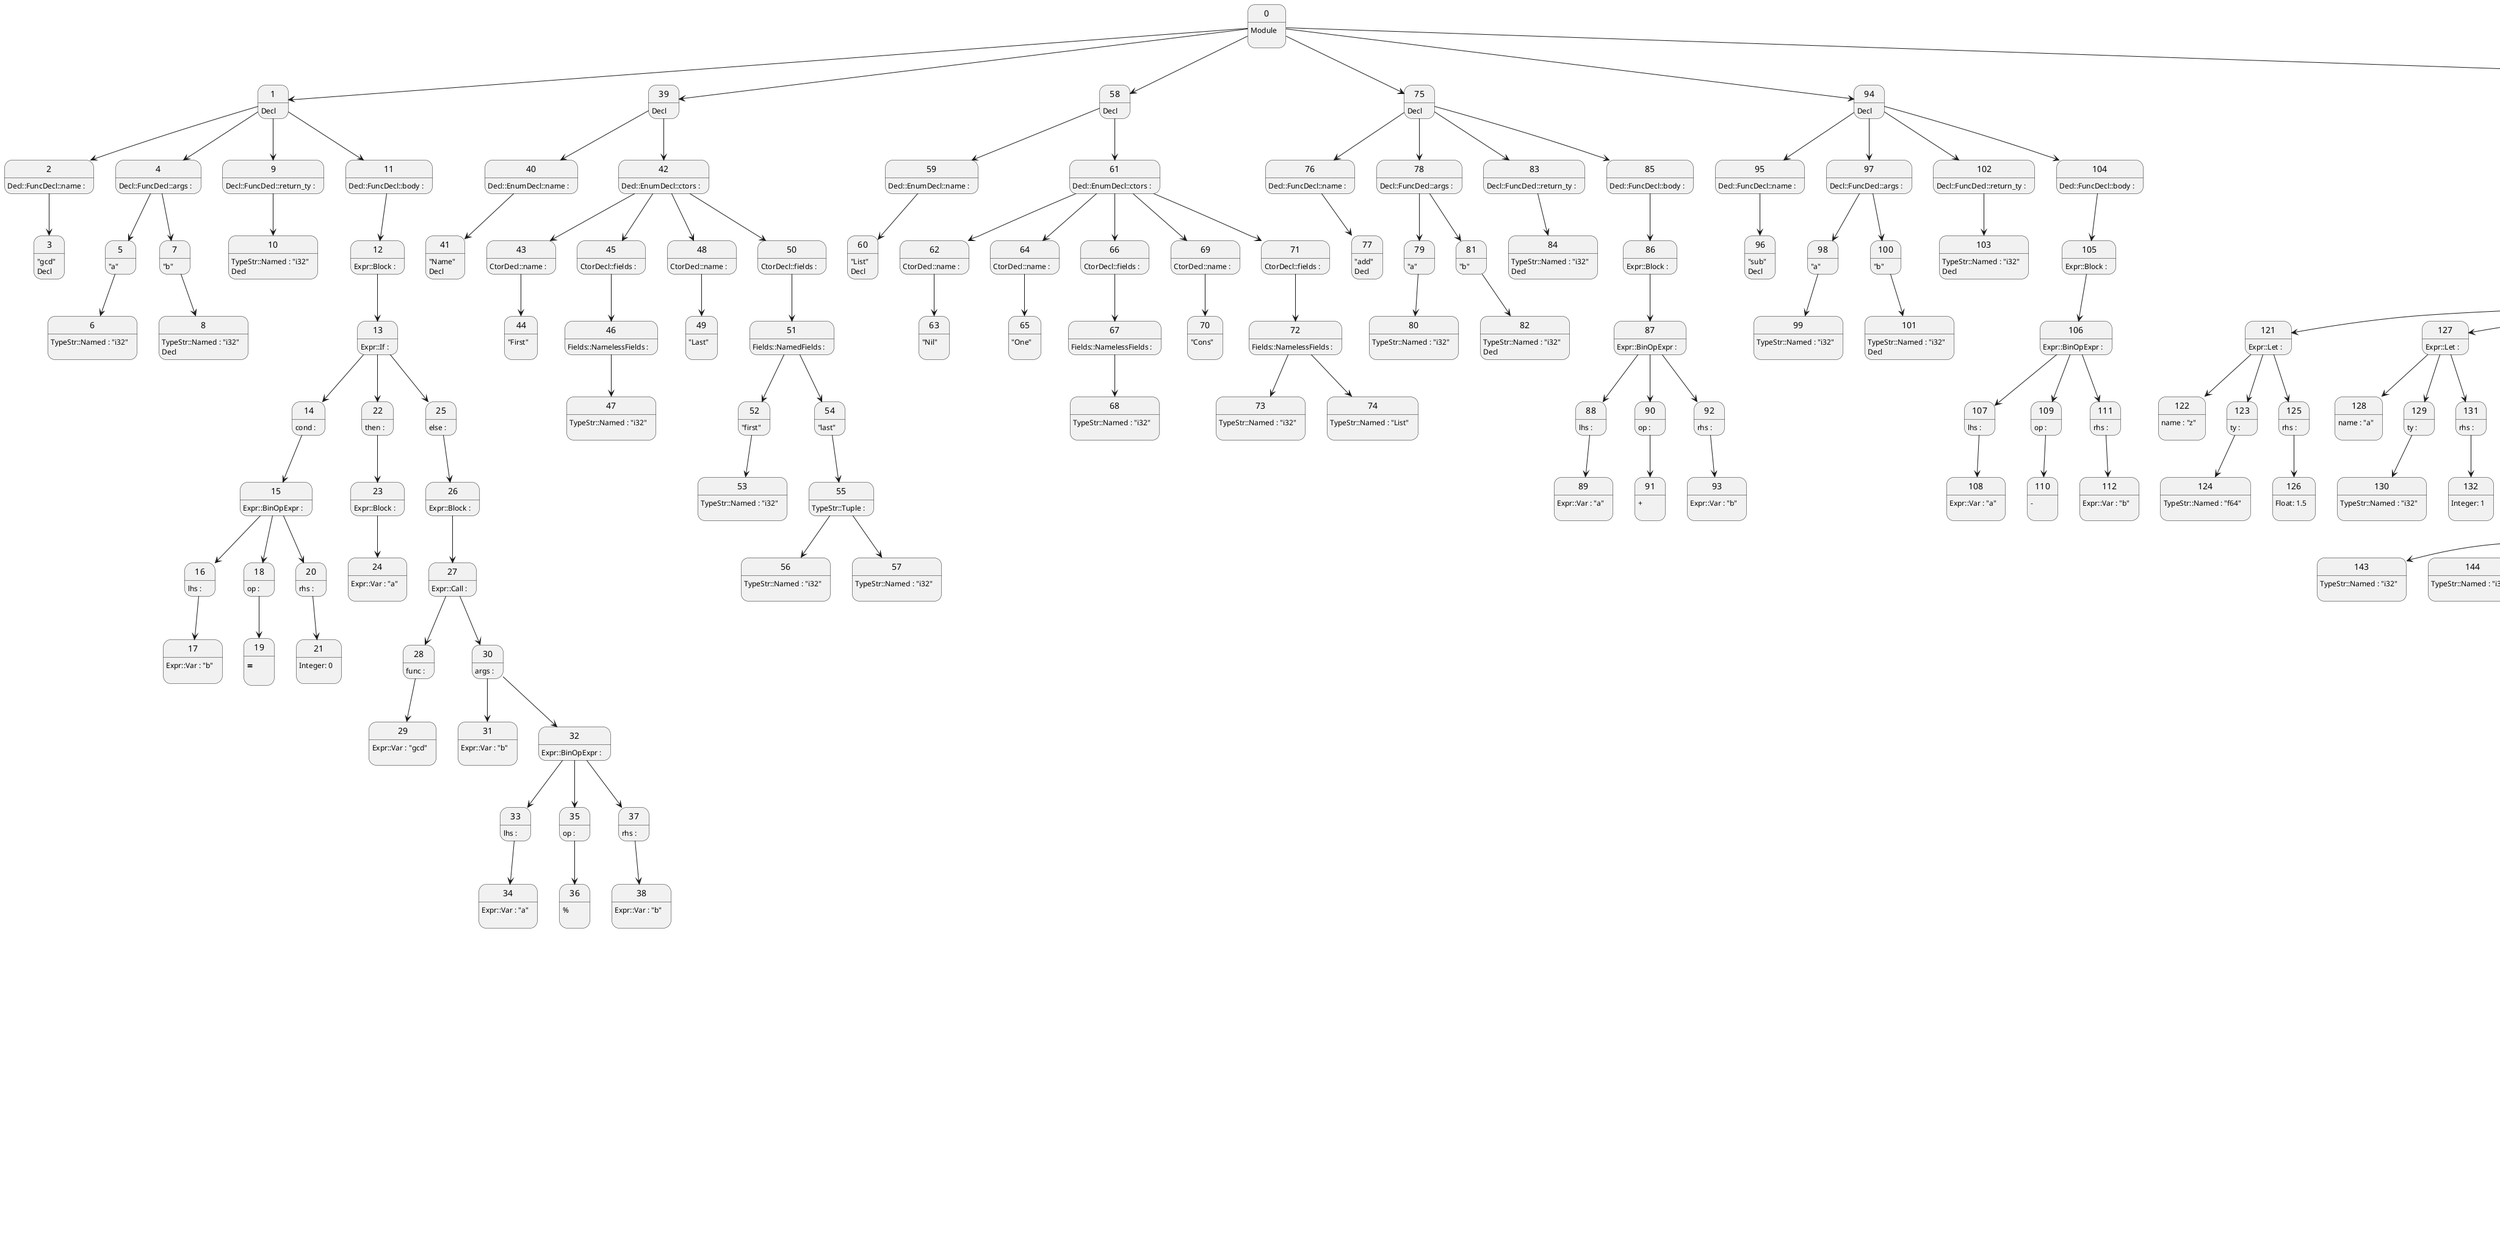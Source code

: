 @startuml AST
0 : Module
0 : 
0 --> 1
1 : Decl
1 --> 2
2 :  Decl::FuncDecl::name : 
2 --> 3
3 : "gcd"
3 : Decl
1 --> 4
4 :  Decl::FuncDecl::args : 
4 --> 5
5 :  "a" 
5 --> 6
6 :  TypeStr::Named : "i32" 
6 : 
4 --> 7
7 :  "b" 
7 --> 8
8 :  TypeStr::Named : "i32" 
8 : Decl
1 --> 9
9 :  Decl::FuncDecl::return_ty : 
9 --> 10
10 :  TypeStr::Named : "i32" 
10 : Decl
1 --> 11
11 :  Decl::FuncDecl::body : 
11 --> 12
12 :  Expr::Block : 
12 --> 13
13 :  Expr::If : 
13 --> 14
14 :  cond : 
14 --> 15
15 :  Expr::BinOpExpr : 
15 --> 16
16 :  lhs : 
16 --> 17
17 :  Expr::Var : "b"
17 : 
15 --> 18
18 :  op : 
18 --> 19
19 : ==
19 : 
15 --> 20
20 :  rhs : 
20 --> 21
21 :  Integer: 0 
21 : 
13 --> 22
22 :  then : 
22 --> 23
23 :  Expr::Block : 
23 --> 24
24 :  Expr::Var : "a"
24 : 
13 --> 25
25 :  else : 
25 --> 26
26 :  Expr::Block : 
26 --> 27
27 :  Expr::Call : 
27 --> 28
28 :  func : 
28 --> 29
29 :  Expr::Var : "gcd"
29 : 
27 --> 30
30 :  args : 
30 --> 31
31 :  Expr::Var : "b"
31 : 
30 --> 32
32 :  Expr::BinOpExpr : 
32 --> 33
33 :  lhs : 
33 --> 34
34 :  Expr::Var : "a"
34 : 
32 --> 35
35 :  op : 
35 --> 36
36 : %
36 : 
32 --> 37
37 :  rhs : 
37 --> 38
38 :  Expr::Var : "b"
38 : 
0 --> 39
39 : Decl
39 --> 40
40 :  Decl::EnumDecl::name : 
40 --> 41
41 : "Name"
41 : Decl
39 --> 42
42 :  Decl::EnumDecl::ctors : 
42 --> 43
43 :  CtorDecl::name : 
43 --> 44
44 : "First"
44 : 
42 --> 45
45 :  CtorDecl::fields : 
45 --> 46
46 :  Fields::NamelessFields : 
46 --> 47
47 :  TypeStr::Named : "i32" 
47 : 
42 --> 48
48 :  CtorDecl::name : 
48 --> 49
49 : "Last"
49 : 
42 --> 50
50 :  CtorDecl::fields : 
50 --> 51
51 :  Fields::NamedFields : 
51 --> 52
52 :  "first"  
52 --> 53
53 :  TypeStr::Named : "i32" 
53 : 
51 --> 54
54 :  "last"  
54 --> 55
55 :  TypeStr::Tuple : 
55 --> 56
56 :  TypeStr::Named : "i32" 
56 : 
55 --> 57
57 :  TypeStr::Named : "i32" 
57 : 
0 --> 58
58 : Decl
58 --> 59
59 :  Decl::EnumDecl::name : 
59 --> 60
60 : "List"
60 : Decl
58 --> 61
61 :  Decl::EnumDecl::ctors : 
61 --> 62
62 :  CtorDecl::name : 
62 --> 63
63 : "Nil"
63 : 
61 --> 64
64 :  CtorDecl::name : 
64 --> 65
65 : "One"
65 : 
61 --> 66
66 :  CtorDecl::fields : 
66 --> 67
67 :  Fields::NamelessFields : 
67 --> 68
68 :  TypeStr::Named : "i32" 
68 : 
61 --> 69
69 :  CtorDecl::name : 
69 --> 70
70 : "Cons"
70 : 
61 --> 71
71 :  CtorDecl::fields : 
71 --> 72
72 :  Fields::NamelessFields : 
72 --> 73
73 :  TypeStr::Named : "i32" 
73 : 
72 --> 74
74 :  TypeStr::Named : "List" 
74 : 
0 --> 75
75 : Decl
75 --> 76
76 :  Decl::FuncDecl::name : 
76 --> 77
77 : "add"
77 : Decl
75 --> 78
78 :  Decl::FuncDecl::args : 
78 --> 79
79 :  "a" 
79 --> 80
80 :  TypeStr::Named : "i32" 
80 : 
78 --> 81
81 :  "b" 
81 --> 82
82 :  TypeStr::Named : "i32" 
82 : Decl
75 --> 83
83 :  Decl::FuncDecl::return_ty : 
83 --> 84
84 :  TypeStr::Named : "i32" 
84 : Decl
75 --> 85
85 :  Decl::FuncDecl::body : 
85 --> 86
86 :  Expr::Block : 
86 --> 87
87 :  Expr::BinOpExpr : 
87 --> 88
88 :  lhs : 
88 --> 89
89 :  Expr::Var : "a"
89 : 
87 --> 90
90 :  op : 
90 --> 91
91 : +
91 : 
87 --> 92
92 :  rhs : 
92 --> 93
93 :  Expr::Var : "b"
93 : 
0 --> 94
94 : Decl
94 --> 95
95 :  Decl::FuncDecl::name : 
95 --> 96
96 : "sub"
96 : Decl
94 --> 97
97 :  Decl::FuncDecl::args : 
97 --> 98
98 :  "a" 
98 --> 99
99 :  TypeStr::Named : "i32" 
99 : 
97 --> 100
100 :  "b" 
100 --> 101
101 :  TypeStr::Named : "i32" 
101 : Decl
94 --> 102
102 :  Decl::FuncDecl::return_ty : 
102 --> 103
103 :  TypeStr::Named : "i32" 
103 : Decl
94 --> 104
104 :  Decl::FuncDecl::body : 
104 --> 105
105 :  Expr::Block : 
105 --> 106
106 :  Expr::BinOpExpr : 
106 --> 107
107 :  lhs : 
107 --> 108
108 :  Expr::Var : "a"
108 : 
106 --> 109
109 :  op : 
109 --> 110
110 : -
110 : 
106 --> 111
111 :  rhs : 
111 --> 112
112 :  Expr::Var : "b"
112 : 
0 --> 113
113 : Decl
113 --> 114
114 :  Decl::FuncDecl::name : 
114 --> 115
115 : "main"
115 : Decl
113 --> 116
116 :  Decl::FuncDecl::args : 
116 : Decl
113 --> 117
117 :  Decl::FuncDecl::return_ty : 
117 --> 118
118 :  TypeStr::Named : "i32" 
118 : Decl
113 --> 119
119 :  Decl::FuncDecl::body : 
119 --> 120
120 :  Expr::Block : 
120 --> 121
121 :  Expr::Let : 
121 --> 122
122 :  name : "z"
122 : 
121 --> 123
123 :  ty : 
123 --> 124
124 :  TypeStr::Named : "f64" 
124 : 
121 --> 125
125 :  rhs : 
125 --> 126
126 :  Float: 1.5 
126 : 
120 --> 127
127 :  Expr::Let : 
127 --> 128
128 :  name : "a"
128 : 
127 --> 129
129 :  ty : 
129 --> 130
130 :  TypeStr::Named : "i32" 
130 : 
127 --> 131
131 :  rhs : 
131 --> 132
132 :  Integer: 1 
132 : 
120 --> 133
133 :  Expr::Let : 
133 --> 134
134 :  name : "b"
134 : 
133 --> 135
135 :  ty : 
135 --> 136
136 :  TypeStr::Named : "i32" 
136 : 
133 --> 137
137 :  rhs : 
137 --> 138
138 :  Integer: 2 
138 : 
120 --> 139
139 :  Expr::Let : 
139 --> 140
140 :  name : "c"
140 : 
139 --> 141
141 :  ty : 
141 --> 142
142 :  TypeStr::Tuple : 
142 --> 143
143 :  TypeStr::Named : "i32" 
143 : 
142 --> 144
144 :  TypeStr::Named : "i32" 
144 : 
142 --> 145
145 :  TypeStr::Named : "i32" 
145 : 
139 --> 146
146 :  rhs : 
146 --> 147
147 :  Expr::Tuple : 
147 --> 148
148 :  Integer: 1 
148 : 
147 --> 149
149 :  Integer: 2 
149 : 
147 --> 150
150 :  Integer: 3 
150 : 
120 --> 151
151 :  Expr::Let : 
151 --> 152
152 :  name : "d"
152 : 
151 --> 153
153 :  ty : 
153 --> 154
154 :  TypeStr::Array : 
154 --> 155
155 :  TypeStr::Named : "i32" 
155 : 
151 --> 156
156 :  rhs : 
156 --> 157
157 :  Expr::Array :
157 --> 158
158 :  Integer: 1 
158 : 
157 --> 159
159 :  Integer: 2 
159 : 
157 --> 160
160 :  Integer: 3 
160 : 
120 --> 161
161 :  Expr::Let : 
161 --> 162
162 :  name : "f"
162 : 
161 --> 163
163 :  ty : 
163 --> 164
164 :  TyprRef::Func : 
164 --> 165
165 :  Vec :
165 --> 166
166 :  TypeStr::Named : "i32" 
166 : 
165 --> 167
167 :  TypeStr::Named : "i32" 
167 : 
164 --> 168
168 :  TypeStr::Named : "i32" 
168 : 
161 --> 169
169 :  rhs : 
169 --> 170
170 :  Expr::Var : "sub"
170 : 
120 --> 171
171 :  Expr::Let : 
171 --> 172
172 :  name : "g"
172 : 
171 --> 173
173 :  ty : 
173 --> 174
174 :  TyprRef::Func : 
174 --> 175
175 :  Vec :
175 --> 176
176 :  TypeStr::Named : "i32" 
176 : 
175 --> 177
177 :  TypeStr::Named : "i32" 
177 : 
174 --> 178
178 :  TypeStr::Named : "i32" 
178 : 
171 --> 179
179 :  rhs : 
179 --> 180
180 : Expr::Closure : 
180 --> 181
181 :  args : 
181 --> 182
182 : 
182 --> 183
183 : arg_name : "a"
183 :  
182 --> 184
184 :  TypeStr::Named : "i32" 
184 : 
181 --> 185
185 : 
185 --> 186
186 : arg_name : "b"
186 :  
185 --> 187
187 :  TypeStr::Named : "i32" 
187 : 
180 --> 188
188 :  return_ty : 
188 --> 189
189 :  TypeStr::Named : "i32" 
189 : 
180 --> 190
190 :  body : 
190 --> 191
191 :  Expr::Block : 
191 --> 192
192 :  Expr::BinOpExpr : 
192 --> 193
193 :  lhs : 
193 --> 194
194 :  Expr::Var : "a"
194 : 
192 --> 195
195 :  op : 
195 --> 196
196 : +
196 : 
192 --> 197
197 :  rhs : 
197 --> 198
198 :  Expr::Var : "b"
198 : 
120 --> 199
199 :  Expr::Let : 
199 --> 200
200 :  name : "t"
200 : 
199 --> 201
201 :  ty : 
201 --> 202
202 :  TypeStr::Tuple : 
202 --> 203
203 :  TypeStr::Tuple : 
203 --> 204
204 :  TypeStr::Named : "i32" 
204 : 
203 --> 205
205 :  TypeStr::Named : "i32" 
205 : 
202 --> 206
206 :  TypeStr::Named : "i32" 
206 : 
199 --> 207
207 :  rhs : 
207 --> 208
208 :  Expr::Tuple : 
208 --> 209
209 :  Expr::Tuple : 
209 --> 210
210 :  Integer: 1 
210 : 
209 --> 211
211 :  Integer: 2 
211 : 
208 --> 212
212 :  Integer: 3 
212 : 
120 --> 213
213 :  Expr::Let : 
213 --> 214
214 :  name : "e"
214 : 
213 --> 215
215 :  ty : 
215 --> 216
216 :  TypeStr::Array : 
216 --> 217
217 :  TypeStr::Named : "i32" 
217 : 
213 --> 218
218 :  rhs : 
218 --> 219
219 :  Expr::Var : "d"
219 : 
120 --> 220
220 :  Expr::Let : 
220 --> 221
221 :  name : "c"
221 : 
220 --> 222
222 :  ty : 
222 --> 223
223 :  TypeStr::Named : "i32" 
223 : 
220 --> 224
224 :  rhs : 
224 --> 225
225 :  Expr::Call : 
225 --> 226
226 :  func : 
226 --> 227
227 :  Expr::Var : "add"
227 : 
225 --> 228
228 :  args : 
228 --> 229
229 :  Expr::Var : "a"
229 : 
228 --> 230
230 :  Expr::Var : "b"
230 : 
120 --> 231
231 :  Expr::If : 
231 --> 232
232 :  cond : 
232 --> 233
233 :  Expr::BinOpExpr : 
233 --> 234
234 :  lhs : 
234 --> 235
235 :  Expr::Var : "a"
235 : 
233 --> 236
236 :  op : 
236 --> 237
237 : >
237 : 
233 --> 238
238 :  rhs : 
238 --> 239
239 :  Expr::Var : "b"
239 : 
231 --> 240
240 :  then : 
240 --> 241
241 :  Expr::Block : 
241 --> 242
242 :  Expr::Var : "a"
242 : 
231 --> 243
243 :  else : 
243 --> 244
244 :  Expr::If : 
244 --> 245
245 :  cond : 
245 --> 246
246 :  Expr::BinOpExpr : 
246 --> 247
247 :  lhs : 
247 --> 248
248 :  Expr::Var : "a"
248 : 
246 --> 249
249 :  op : 
249 --> 250
250 : <
250 : 
246 --> 251
251 :  rhs : 
251 --> 252
252 :  Expr::Var : "b"
252 : 
244 --> 253
253 :  then : 
253 --> 254
254 :  Expr::Block : 
254 --> 255
255 :  Expr::Var : "b"
255 : 
244 --> 256
256 :  else : 
256 --> 257
257 :  Expr::If : 
257 --> 258
258 :  cond : 
258 --> 259
259 :  Expr::BinOpExpr : 
259 --> 260
260 :  lhs : 
260 --> 261
261 :  Expr::Var : "a"
261 : 
259 --> 262
262 :  op : 
262 --> 263
263 : ==
263 : 
259 --> 264
264 :  rhs : 
264 --> 265
265 :  Expr::Var : "b"
265 : 
257 --> 266
266 :  then : 
266 --> 267
267 :  Expr::Block : 
267 --> 268
268 :  Expr::Var : "c"
268 : 
257 --> 269
269 :  else : 
269 --> 270
270 :  Expr::Block : 
270 --> 271
271 :  Expr::Var : "a"
271 : 
120 --> 272
272 :  Expr::If : 
272 --> 273
273 :  cond : 
273 --> 274
274 :  Expr::BinOpExpr : 
274 --> 275
275 :  lhs : 
275 --> 276
276 :  Expr::Var : "a"
276 : 
274 --> 277
277 :  op : 
277 --> 278
278 : <
278 : 
274 --> 279
279 :  rhs : 
279 --> 280
280 :  Expr::Var : "b"
280 : 
272 --> 281
281 :  then : 
281 --> 282
282 :  Expr::Block : 
282 --> 283
283 :  Expr::Var : "a"
283 : 
120 --> 284
284 :  Expr::Let : 
284 --> 285
285 :  name : "d"
285 : 
284 --> 286
286 :  ty : 
286 --> 287
287 :  TypeStr::Named : "Name" 
287 : 
284 --> 288
288 :  rhs : 
288 --> 289
289 :  Expr::Ctor : 
289 --> 290
290 :  ty_name : 
290 --> 291
291 : "Name"
291 :  
289 --> 292
292 :  name : 
292 --> 293
293 : "First"
293 : 
289 --> 294
294 :  Exprfields : 
294 --> 295
295 :  NamelessFields : 
295 --> 296
296 :  Integer: 123 
296 : 
120 --> 297
297 :  Expr::Let : 
297 --> 298
298 :  name : "first"
298 : 
297 --> 299
299 :  ty : 
299 --> 300
300 :  TypeStr::Named : "i32" 
300 : 
297 --> 301
301 :  rhs : 
301 --> 302
302 :  Integer: 1 
302 : 
120 --> 303
303 :  Expr::Let : 
303 --> 304
304 :  name : "last"
304 : 
303 --> 305
305 :  ty : 
305 --> 306
306 :  TypeStr::Tuple : 
306 --> 307
307 :  TypeStr::Named : "i32" 
307 : 
306 --> 308
308 :  TypeStr::Named : "i32" 
308 : 
303 --> 309
309 :  rhs : 
309 --> 310
310 :  Expr::Tuple : 
310 --> 311
311 :  Integer: 2 
311 : 
310 --> 312
312 :  Integer: 3 
312 : 
120 --> 313
313 :  Expr::Let : 
313 --> 314
314 :  name : "f"
314 : 
313 --> 315
315 :  ty : 
315 --> 316
316 :  TypeStr::Named : "Name" 
316 : 
313 --> 317
317 :  rhs : 
317 --> 318
318 :  Expr::Ctor : 
318 --> 319
319 :  ty_name : 
319 --> 320
320 : "Name"
320 :  
318 --> 321
321 :  name : 
321 --> 322
322 : "Last"
322 : 
318 --> 323
323 :  Exprfields : 
323 --> 324
324 :  NamedFields : 
324 --> 325
325 :  name : "first"   
325 : 
324 --> 326
326 :  name : "last"  
326 --> 327
327 :  Expr::Var : "last"
327 : 
120 --> 328
328 :  Expr::Match : 
328 --> 329
329 :  expr : 
329 --> 330
330 :  Expr::Var : "f"
330 : 
328 --> 331
331 :  arms : 
331 --> 332
332 :  MatchArm : 
332 --> 333
333 :  MatchArm::pattern : 
333 --> 334
334 :  Pattern : 
334 --> 335
335 :  Pattern::Ctor : 
335 --> 336
336 :  ty_name : "Name" 
336 : 
335 --> 337
337 :  name : "First" 
337 : 
335 --> 338
338 :  NamelessFields : 
338 --> 339
339 :  Pattern : 
339 --> 340
340 :  Pattern::Var : 
340 --> 341
341 :  Expr::Var : "a"
341 : 
332 --> 342
342 :  MatchArm::expr : 
342 --> 343
343 :  Expr::Var : "a"
343 : 
331 --> 344
344 :  MatchArm : 
344 --> 345
345 :  MatchArm::pattern : 
345 --> 346
346 :  Pattern : 
346 --> 347
347 :  Pattern::Ctor : 
347 --> 348
348 :  ty_name : "Name" 
348 : 
347 --> 349
349 :  name : "Last" 
349 : 
347 --> 350
350 :  NamedFields : 
350 --> 351
351 : name : "first"
351 : 
350 --> 352
352 : name : "last"
352 : 
350 --> 353
353 :  Pattern : 
353 --> 354
354 :  Pattern::Tuple : 
354 --> 355
355 :  Pattern : 
355 --> 356
356 :  Pattern::Lit : 
356 --> 357
357 :  Integer: 1 
357 : 
354 --> 358
358 :  Pattern : 
358 --> 359
359 :  Pattern::Var : 
359 --> 360
360 :  Expr::Var : "b"
360 : 
344 --> 361
361 :  MatchArm::expr : 
361 --> 362
362 :  Expr::BinOpExpr : 
362 --> 363
363 :  lhs : 
363 --> 364
364 :  Expr::BinOpExpr : 
364 --> 365
365 :  lhs : 
365 --> 366
366 :  Expr::Var : "a"
366 : 
364 --> 367
367 :  op : 
367 --> 368
368 : +
368 : 
364 --> 369
369 :  rhs : 
369 --> 370
370 :  Expr::Var : "b"
370 : 
362 --> 371
371 :  op : 
371 --> 372
372 : +
372 : 
362 --> 373
373 :  rhs : 
373 --> 374
374 :  Expr::Var : "first"
374 : 
331 --> 375
375 :  MatchArm : 
375 --> 376
376 :  MatchArm::pattern : 
376 --> 377
377 :  Pattern : 
377 --> 378
378 :  Pattern::Ctor : 
378 --> 379
379 :  ty_name : "Name" 
379 : 
378 --> 380
380 :  name : "Last" 
380 : 
378 --> 381
381 :  NamedFields : 
381 --> 382
382 : name : "first"
382 : 
381 --> 383
383 : name : "last"
383 : 
381 --> 384
384 :  Pattern : 
384 --> 385
385 :  Pattern::Tuple : 
385 --> 386
386 :  Pattern : 
386 --> 387
387 :  Pattern::Var : 
387 --> 388
388 :  Expr::Var : "a"
388 : 
385 --> 389
389 :  Pattern : 
389 --> 390
390 :  Pattern::Var : 
390 --> 391
391 :  Expr::Var : "b"
391 : 
375 --> 392
392 :  MatchArm::expr : 
392 --> 393
393 :  Expr::BinOpExpr : 
393 --> 394
394 :  lhs : 
394 --> 395
395 :  Expr::BinOpExpr : 
395 --> 396
396 :  lhs : 
396 --> 397
397 :  Expr::Var : "c"
397 : 
395 --> 398
398 :  op : 
398 --> 399
399 : +
399 : 
395 --> 400
400 :  rhs : 
400 --> 401
401 :  Expr::Var : "b"
401 : 
393 --> 402
402 :  op : 
402 --> 403
403 : +
403 : 
393 --> 404
404 :  rhs : 
404 --> 405
405 :  Expr::Var : "first"
405 : 
120 --> 406
406 :  Expr::Let : 
406 --> 407
407 :  name : "list"
407 : 
406 --> 408
408 :  ty : 
408 --> 409
409 :  TypeStr::Tuple : 
409 --> 410
410 :  TypeStr::Named : "List" 
410 : 
409 --> 411
411 :  TypeStr::Named : "List" 
411 : 
406 --> 412
412 :  rhs : 
412 --> 413
413 :  Expr::Tuple : 
413 --> 414
414 :  Expr::Ctor : 
414 --> 415
415 :  ty_name : 
415 --> 416
416 : "List"
416 :  
414 --> 417
417 :  name : 
417 --> 418
418 : "Nil"
418 : 
413 --> 419
419 :  Expr::Ctor : 
419 --> 420
420 :  ty_name : 
420 --> 421
421 : "List"
421 :  
419 --> 422
422 :  name : 
422 --> 423
423 : "Nil"
423 : 
120 --> 424
424 :  Expr::Match : 
424 --> 425
425 :  expr : 
425 --> 426
426 :  Expr::Var : "list"
426 : 
424 --> 427
427 :  arms : 
427 --> 428
428 :  MatchArm : 
428 --> 429
429 :  MatchArm::pattern : 
429 --> 430
430 :  Pattern : 
430 --> 431
431 :  Pattern::Tuple : 
431 --> 432
432 :  Pattern : 
432 --> 433
433 :  Pattern::Var : 
433 --> 434
434 :  Expr::Var : "_"
434 : 
431 --> 435
435 :  Pattern : 
435 --> 436
436 :  Pattern::Ctor : 
436 --> 437
437 :  ty_name : "List" 
437 : 
436 --> 438
438 :  name : "Nil" 
438 : 
428 --> 439
439 :  MatchArm::expr : 
439 --> 440
440 :  Integer: 1 
440 : 
427 --> 441
441 :  MatchArm : 
441 --> 442
442 :  MatchArm::pattern : 
442 --> 443
443 :  Pattern : 
443 --> 444
444 :  Pattern::Tuple : 
444 --> 445
445 :  Pattern : 
445 --> 446
446 :  Pattern::Ctor : 
446 --> 447
447 :  ty_name : "List" 
447 : 
446 --> 448
448 :  name : "Nil" 
448 : 
444 --> 449
449 :  Pattern : 
449 --> 450
450 :  Pattern::Var : 
450 --> 451
451 :  Expr::Var : "_"
451 : 
441 --> 452
452 :  MatchArm::expr : 
452 --> 453
453 :  Integer: 2 
453 : 
427 --> 454
454 :  MatchArm : 
454 --> 455
455 :  MatchArm::pattern : 
455 --> 456
456 :  Pattern : 
456 --> 457
457 :  Pattern::Tuple : 
457 --> 458
458 :  Pattern : 
458 --> 459
459 :  Pattern::Ctor : 
459 --> 460
460 :  ty_name : "List" 
460 : 
459 --> 461
461 :  name : "One" 
461 : 
459 --> 462
462 :  NamelessFields : 
462 --> 463
463 :  Pattern : 
463 --> 464
464 :  Pattern::Var : 
464 --> 465
465 :  Expr::Var : "_"
465 : 
457 --> 466
466 :  Pattern : 
466 --> 467
467 :  Pattern::Var : 
467 --> 468
468 :  Expr::Var : "_"
468 : 
454 --> 469
469 :  MatchArm::expr : 
469 --> 470
470 :  Integer: 3 
470 : 
427 --> 471
471 :  MatchArm : 
471 --> 472
472 :  MatchArm::pattern : 
472 --> 473
473 :  Pattern : 
473 --> 474
474 :  Pattern::Tuple : 
474 --> 475
475 :  Pattern : 
475 --> 476
476 :  Pattern::Var : 
476 --> 477
477 :  Expr::Var : "_"
477 : 
474 --> 478
478 :  Pattern : 
478 --> 479
479 :  Pattern::Ctor : 
479 --> 480
480 :  ty_name : "List" 
480 : 
479 --> 481
481 :  name : "One" 
481 : 
479 --> 482
482 :  NamelessFields : 
482 --> 483
483 :  Pattern : 
483 --> 484
484 :  Pattern::Var : 
484 --> 485
485 :  Expr::Var : "_"
485 : 
471 --> 486
486 :  MatchArm::expr : 
486 --> 487
487 :  Integer: 4 
487 : 
427 --> 488
488 :  MatchArm : 
488 --> 489
489 :  MatchArm::pattern : 
489 --> 490
490 :  Pattern : 
490 --> 491
491 :  Pattern::Tuple : 
491 --> 492
492 :  Pattern : 
492 --> 493
493 :  Pattern::Ctor : 
493 --> 494
494 :  ty_name : "List" 
494 : 
493 --> 495
495 :  name : "Cons" 
495 : 
493 --> 496
496 :  NamelessFields : 
496 --> 497
497 :  Pattern : 
497 --> 498
498 :  Pattern::Var : 
498 --> 499
499 :  Expr::Var : "_"
499 : 
496 --> 500
500 :  Pattern : 
500 --> 501
501 :  Pattern::Var : 
501 --> 502
502 :  Expr::Var : "_"
502 : 
491 --> 503
503 :  Pattern : 
503 --> 504
504 :  Pattern::Var : 
504 --> 505
505 :  Expr::Var : "_"
505 : 
488 --> 506
506 :  MatchArm::expr : 
506 --> 507
507 :  Integer: 5 
507 : 
427 --> 508
508 :  MatchArm : 
508 --> 509
509 :  MatchArm::pattern : 
509 --> 510
510 :  Pattern : 
510 --> 511
511 :  Pattern::Tuple : 
511 --> 512
512 :  Pattern : 
512 --> 513
513 :  Pattern::Var : 
513 --> 514
514 :  Expr::Var : "_"
514 : 
511 --> 515
515 :  Pattern : 
515 --> 516
516 :  Pattern::Ctor : 
516 --> 517
517 :  ty_name : "List" 
517 : 
516 --> 518
518 :  name : "Cons" 
518 : 
516 --> 519
519 :  NamelessFields : 
519 --> 520
520 :  Pattern : 
520 --> 521
521 :  Pattern::Var : 
521 --> 522
522 :  Expr::Var : "_"
522 : 
519 --> 523
523 :  Pattern : 
523 --> 524
524 :  Pattern::Var : 
524 --> 525
525 :  Expr::Var : "_"
525 : 
508 --> 526
526 :  MatchArm::expr : 
526 --> 527
527 :  Integer: 6 
527 : 
120 --> 528
528 :  Expr::For : 
528 --> 529
529 :  start :
529 --> 530
530 :  Integer: 0 
530 : 
528 --> 531
531 :  end : 
531 --> 532
532 :  Integer: 10 
532 : 
528 --> 533
533 :  body : 
533 --> 534
534 :  Expr::Block : 
534 --> 535
535 :  Expr::Assign : 
535 --> 536
536 :  name : "first"
536 : 
535 --> 537
537 :  rhs : 
537 --> 538
538 :  Expr::Var : "i"
538 : 
120 --> 539
539 :  Expr::For : 
539 --> 540
540 :  start :
540 --> 541
541 :  Integer: 0 
541 : 
539 --> 542
542 :  end : 
542 --> 543
543 :  Integer: 10 
543 : 
539 --> 544
544 :  body : 
544 --> 545
545 :  Expr::Block : 
545 --> 546
546 :  Expr::Assign : 
546 --> 547
547 :  name : "first"
547 : 
546 --> 548
548 :  rhs : 
548 --> 549
549 :  Expr::Var : "i"
549 : 
545 --> 550
550 : Expr::Break
550 : 
120 --> 551
551 :  Expr::For : 
551 --> 552
552 :  start :
552 --> 553
553 :  Integer: 0 
553 : 
551 --> 554
554 :  end : 
554 --> 555
555 :  Integer: 10 
555 : 
551 --> 556
556 :  body : 
556 --> 557
557 :  Expr::Block : 
557 --> 558
558 :  Expr::Assign : 
558 --> 559
559 :  name : "first"
559 : 
558 --> 560
560 :  rhs : 
560 --> 561
561 :  Expr::Var : "i"
561 : 
557 --> 562
562 : Expr::Continue
562 : 
120 --> 563
563 :  Expr::For : 
563 --> 564
564 :  start :
564 --> 565
565 :  Integer: 0 
565 : 
563 --> 566
566 :  end : 
566 --> 567
567 :  Integer: 10 
567 : 
563 --> 568
568 :  body : 
568 --> 569
569 :  Expr::Block : 
569 --> 570
570 :  Expr::Assign : 
570 --> 571
571 :  name : "first"
571 : 
570 --> 572
572 :  rhs : 
572 --> 573
573 :  Expr::Call : 
573 --> 574
574 :  func : 
574 --> 575
575 :  Expr::Var : "g"
575 : 
573 --> 576
576 :  args : 
576 --> 577
577 :  Expr::Var : "i"
577 : 
576 --> 578
578 :  Expr::BinOpExpr : 
578 --> 579
579 :  lhs : 
579 --> 580
580 :  Expr::Var : "i"
580 : 
578 --> 581
581 :  op : 
581 --> 582
582 : +
582 : 
578 --> 583
583 :  rhs : 
583 --> 584
584 :  Integer: 1 
584 : 
569 --> 585
585 :  Expr::If : 
585 --> 586
586 :  cond : 
586 --> 587
587 :  Expr::BinOpExpr : 
587 --> 588
588 :  lhs : 
588 --> 589
589 :  Expr::Var : "i"
589 : 
587 --> 590
590 :  op : 
590 --> 591
591 : ==
591 : 
587 --> 592
592 :  rhs : 
592 --> 593
593 :  Integer: 5 
593 : 
585 --> 594
594 :  then : 
594 --> 595
595 :  Expr::Block : 
595 --> 596
596 : Expr::Break
596 : 
120 --> 597
597 :  Expr::For : 
597 --> 598
598 :  start :
598 --> 599
599 :  Integer: 0 
599 : 
597 --> 600
600 :  end : 
600 --> 601
601 :  Integer: 10 
601 : 
597 --> 602
602 :  body : 
602 --> 603
603 :  Expr::Block : 
603 --> 604
604 :  Expr::Assign : 
604 --> 605
605 :  name : "first"
605 : 
604 --> 606
606 :  rhs : 
606 --> 607
607 :  Expr::Var : "i"
607 : 
603 --> 608
608 :  Expr::If : 
608 --> 609
609 :  cond : 
609 --> 610
610 :  Expr::BinOpExpr : 
610 --> 611
611 :  lhs : 
611 --> 612
612 :  Expr::Var : "i"
612 : 
610 --> 613
613 :  op : 
613 --> 614
614 : ==
614 : 
610 --> 615
615 :  rhs : 
615 --> 616
616 :  Integer: 5 
616 : 
608 --> 617
617 :  then : 
617 --> 618
618 :  Expr::Block : 
618 --> 619
619 : Expr::Continue
619 : 
120 --> 620
620 :  Expr::While : 
620 --> 621
621 :  cond :
621 --> 622
622 :  Expr::BinOpExpr : 
622 --> 623
623 :  lhs : 
623 --> 624
624 :  Expr::Var : "a"
624 : 
622 --> 625
625 :  op : 
625 --> 626
626 : >=
626 : 
622 --> 627
627 :  rhs : 
627 --> 628
628 :  Expr::Var : "b"
628 : 
620 --> 629
629 :  body : 
629 --> 630
630 :  Expr::Block : 
630 --> 631
631 :  Expr::Assign : 
631 --> 632
632 :  name : "a"
632 : 
631 --> 633
633 :  rhs : 
633 --> 634
634 :  Expr::BinOpExpr : 
634 --> 635
635 :  lhs : 
635 --> 636
636 :  Expr::Var : "a"
636 : 
634 --> 637
637 :  op : 
637 --> 638
638 : -
638 : 
634 --> 639
639 :  rhs : 
639 --> 640
640 :  Integer: 1 
640 : 
120 --> 641
641 :  Expr::Return : 
641 --> 642
642 :  return output : 
642 --> 643
643 :  Expr::Var : "a"
643 : 
120 --> 644
644 :  Integer: 0 
state 0<<fork>> 
@enduml